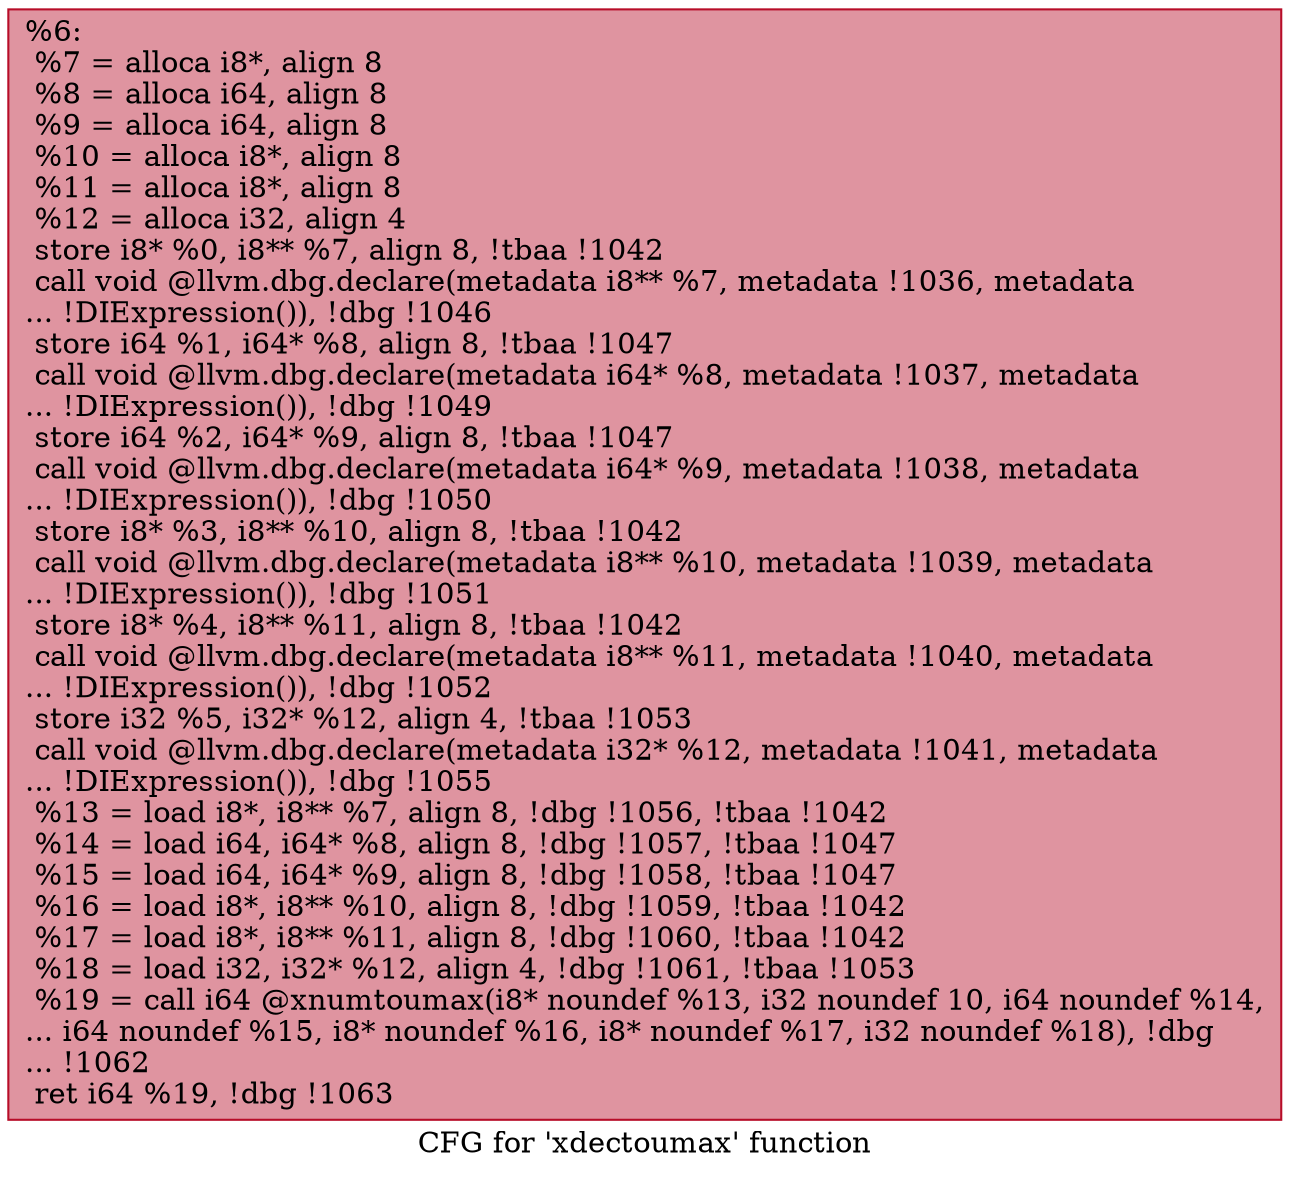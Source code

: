 digraph "CFG for 'xdectoumax' function" {
	label="CFG for 'xdectoumax' function";

	Node0xddad00 [shape=record,color="#b70d28ff", style=filled, fillcolor="#b70d2870",label="{%6:\l  %7 = alloca i8*, align 8\l  %8 = alloca i64, align 8\l  %9 = alloca i64, align 8\l  %10 = alloca i8*, align 8\l  %11 = alloca i8*, align 8\l  %12 = alloca i32, align 4\l  store i8* %0, i8** %7, align 8, !tbaa !1042\l  call void @llvm.dbg.declare(metadata i8** %7, metadata !1036, metadata\l... !DIExpression()), !dbg !1046\l  store i64 %1, i64* %8, align 8, !tbaa !1047\l  call void @llvm.dbg.declare(metadata i64* %8, metadata !1037, metadata\l... !DIExpression()), !dbg !1049\l  store i64 %2, i64* %9, align 8, !tbaa !1047\l  call void @llvm.dbg.declare(metadata i64* %9, metadata !1038, metadata\l... !DIExpression()), !dbg !1050\l  store i8* %3, i8** %10, align 8, !tbaa !1042\l  call void @llvm.dbg.declare(metadata i8** %10, metadata !1039, metadata\l... !DIExpression()), !dbg !1051\l  store i8* %4, i8** %11, align 8, !tbaa !1042\l  call void @llvm.dbg.declare(metadata i8** %11, metadata !1040, metadata\l... !DIExpression()), !dbg !1052\l  store i32 %5, i32* %12, align 4, !tbaa !1053\l  call void @llvm.dbg.declare(metadata i32* %12, metadata !1041, metadata\l... !DIExpression()), !dbg !1055\l  %13 = load i8*, i8** %7, align 8, !dbg !1056, !tbaa !1042\l  %14 = load i64, i64* %8, align 8, !dbg !1057, !tbaa !1047\l  %15 = load i64, i64* %9, align 8, !dbg !1058, !tbaa !1047\l  %16 = load i8*, i8** %10, align 8, !dbg !1059, !tbaa !1042\l  %17 = load i8*, i8** %11, align 8, !dbg !1060, !tbaa !1042\l  %18 = load i32, i32* %12, align 4, !dbg !1061, !tbaa !1053\l  %19 = call i64 @xnumtoumax(i8* noundef %13, i32 noundef 10, i64 noundef %14,\l... i64 noundef %15, i8* noundef %16, i8* noundef %17, i32 noundef %18), !dbg\l... !1062\l  ret i64 %19, !dbg !1063\l}"];
}
